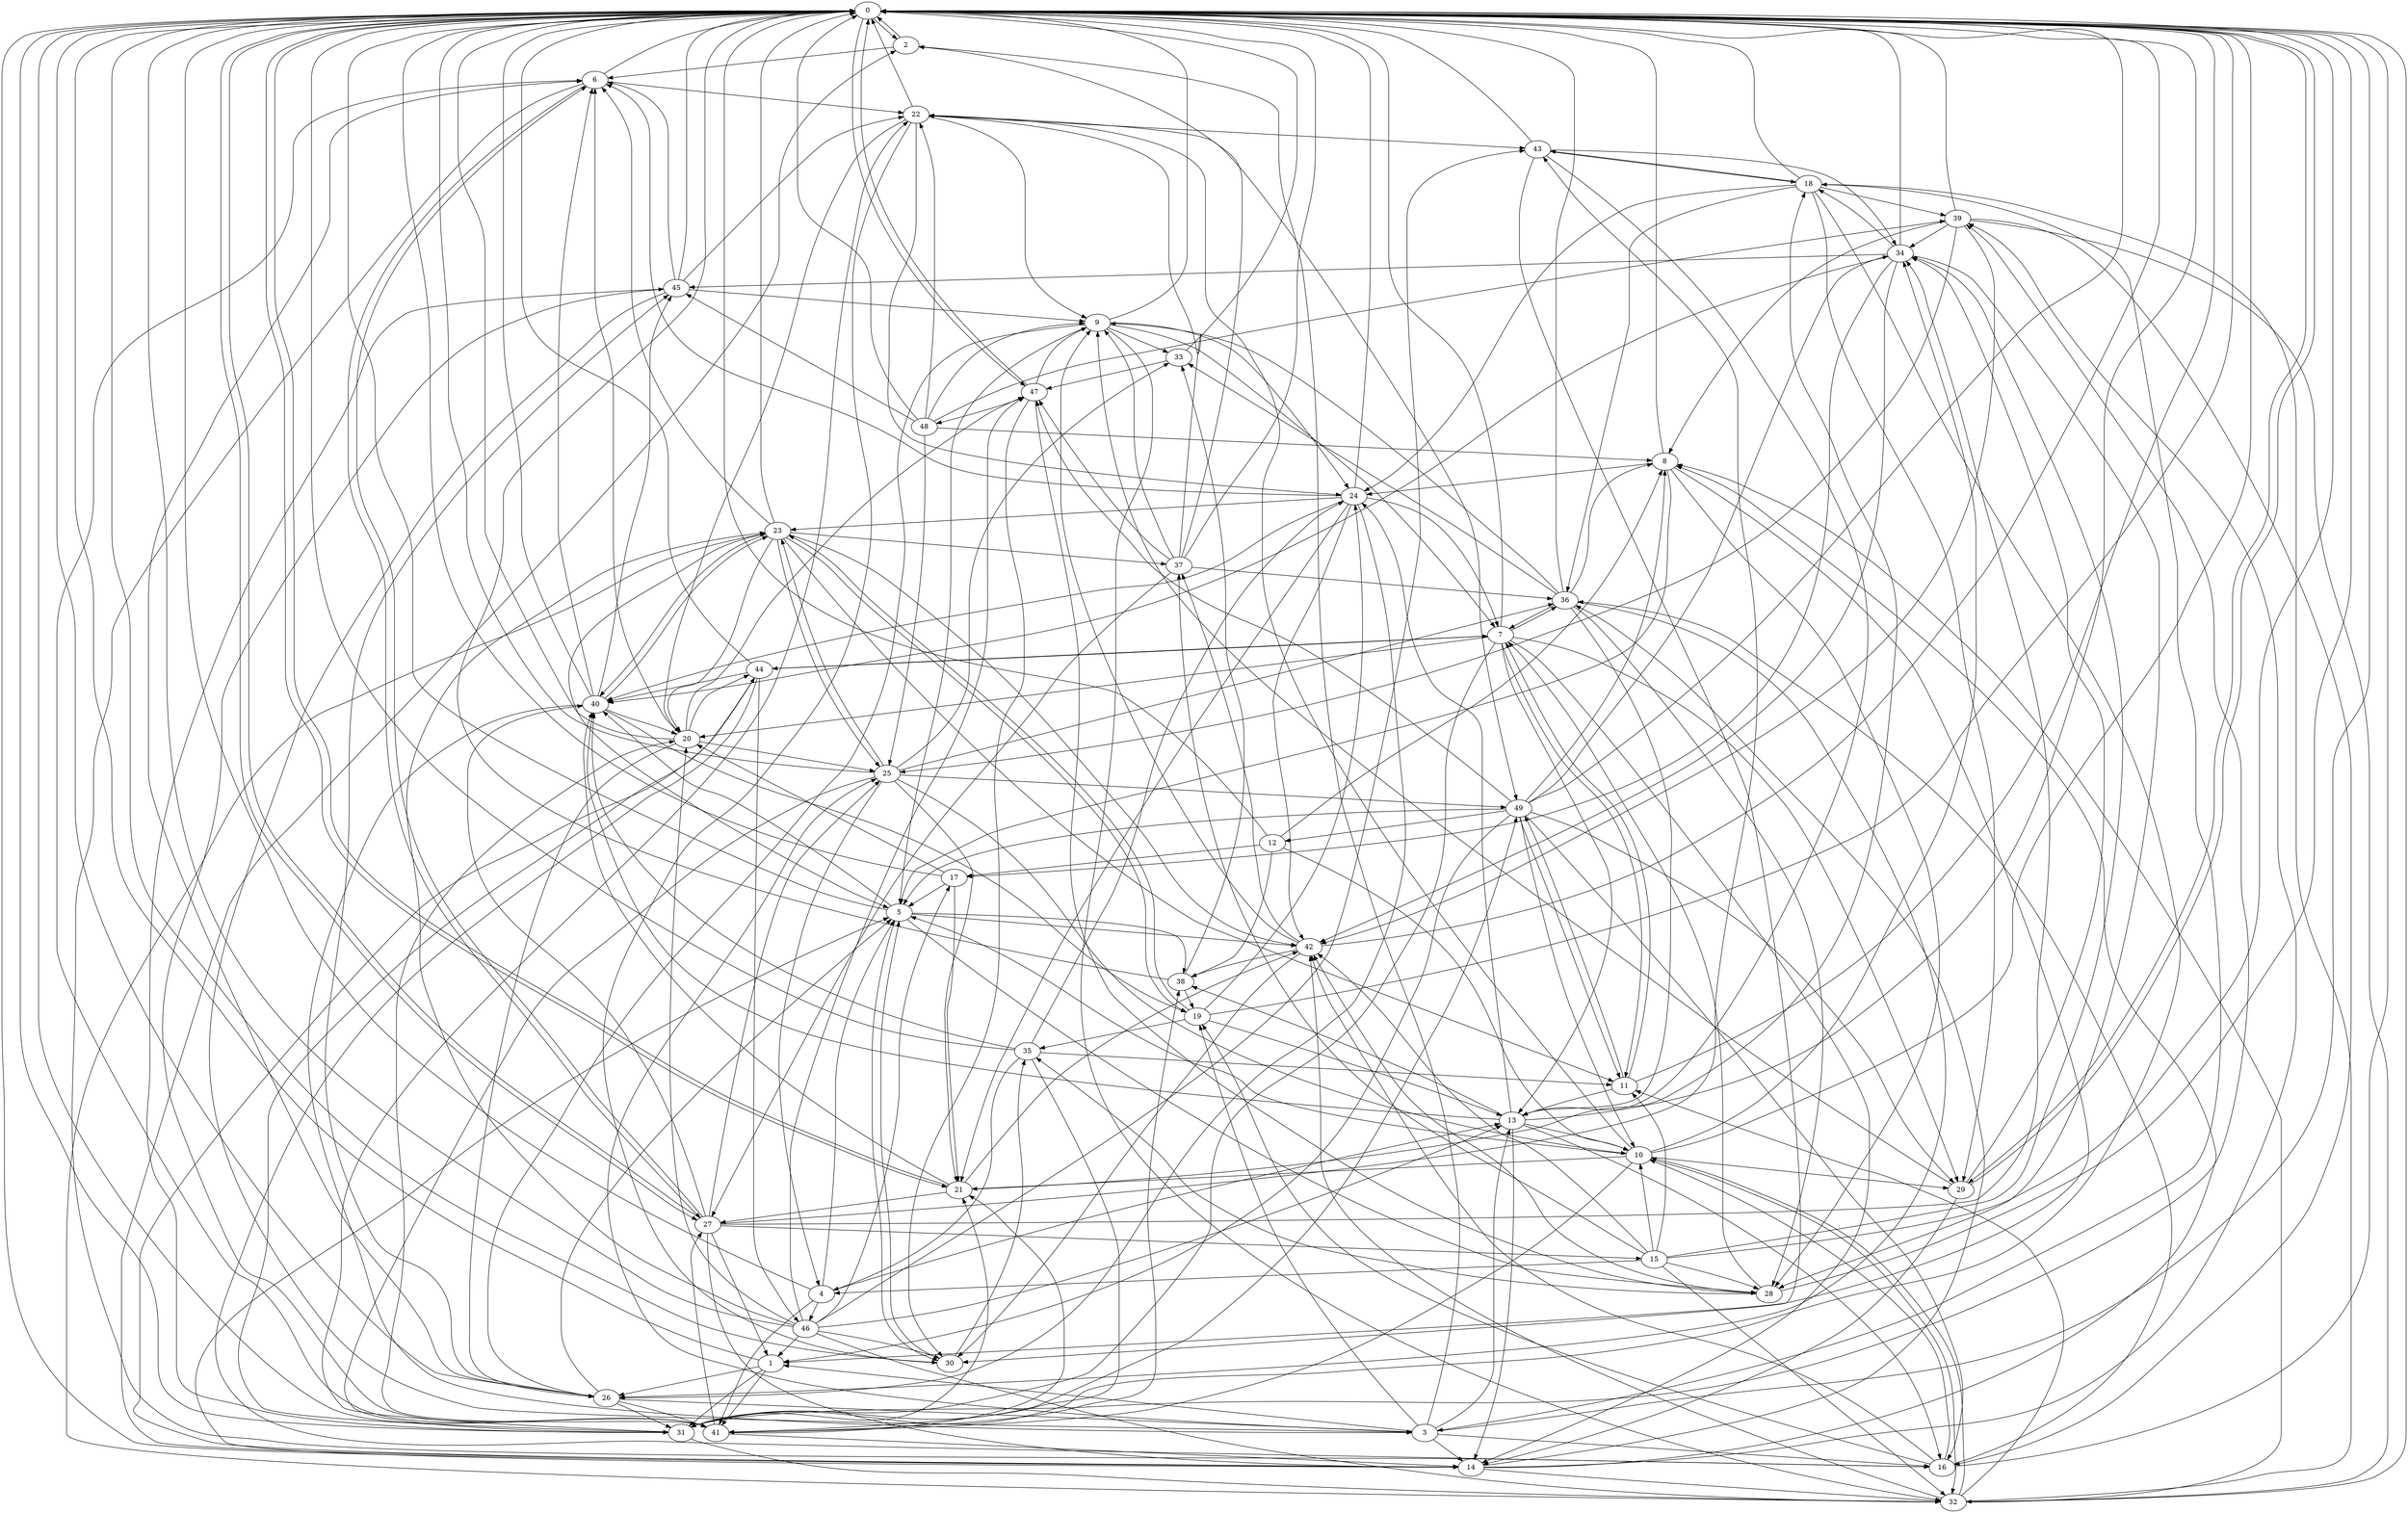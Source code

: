 strict digraph "" {
	0	 [component_delay=3];
	2	 [component_delay=3];
	0 -> 2	 [wire_delay=1];
	21	 [component_delay=3];
	0 -> 21	 [wire_delay=1];
	27	 [component_delay=3];
	0 -> 27	 [wire_delay=1];
	29	 [component_delay=3];
	0 -> 29	 [wire_delay=1];
	47	 [component_delay=3];
	0 -> 47	 [wire_delay=1];
	1	 [component_delay=3];
	1 -> 0	 [wire_delay=1];
	26	 [component_delay=3];
	1 -> 26	 [wire_delay=1];
	31	 [component_delay=3];
	1 -> 31	 [wire_delay=1];
	41	 [component_delay=3];
	1 -> 41	 [wire_delay=1];
	2 -> 0	 [wire_delay=1];
	6	 [component_delay=3];
	2 -> 6	 [wire_delay=1];
	3	 [component_delay=3];
	3 -> 0	 [wire_delay=1];
	3 -> 1	 [wire_delay=1];
	3 -> 2	 [wire_delay=1];
	13	 [component_delay=3];
	3 -> 13	 [wire_delay=1];
	14	 [component_delay=3];
	3 -> 14	 [wire_delay=1];
	16	 [component_delay=3];
	3 -> 16	 [wire_delay=1];
	19	 [component_delay=3];
	3 -> 19	 [wire_delay=1];
	25	 [component_delay=3];
	3 -> 25	 [wire_delay=1];
	4	 [component_delay=3];
	4 -> 0	 [wire_delay=1];
	5	 [component_delay=3];
	4 -> 5	 [wire_delay=1];
	4 -> 13	 [wire_delay=1];
	4 -> 41	 [wire_delay=1];
	46	 [component_delay=3];
	4 -> 46	 [wire_delay=1];
	5 -> 0	 [wire_delay=1];
	28	 [component_delay=3];
	5 -> 28	 [wire_delay=1];
	30	 [component_delay=3];
	5 -> 30	 [wire_delay=1];
	38	 [component_delay=3];
	5 -> 38	 [wire_delay=1];
	40	 [component_delay=3];
	5 -> 40	 [wire_delay=1];
	42	 [component_delay=3];
	5 -> 42	 [wire_delay=1];
	6 -> 0	 [wire_delay=1];
	6 -> 16	 [wire_delay=1];
	22	 [component_delay=3];
	6 -> 22	 [wire_delay=1];
	6 -> 27	 [wire_delay=1];
	7	 [component_delay=3];
	7 -> 0	 [wire_delay=1];
	11	 [component_delay=3];
	7 -> 11	 [wire_delay=1];
	7 -> 13	 [wire_delay=1];
	7 -> 14	 [wire_delay=1];
	20	 [component_delay=3];
	7 -> 20	 [wire_delay=1];
	7 -> 29	 [wire_delay=1];
	7 -> 31	 [wire_delay=1];
	36	 [component_delay=3];
	7 -> 36	 [wire_delay=1];
	44	 [component_delay=3];
	7 -> 44	 [wire_delay=1];
	8	 [component_delay=3];
	8 -> 0	 [wire_delay=1];
	8 -> 1	 [wire_delay=1];
	8 -> 5	 [wire_delay=1];
	24	 [component_delay=3];
	8 -> 24	 [wire_delay=1];
	8 -> 28	 [wire_delay=1];
	9	 [component_delay=3];
	9 -> 0	 [wire_delay=1];
	9 -> 5	 [wire_delay=1];
	9 -> 7	 [wire_delay=1];
	9 -> 24	 [wire_delay=1];
	9 -> 26	 [wire_delay=1];
	32	 [component_delay=3];
	9 -> 32	 [wire_delay=1];
	33	 [component_delay=3];
	9 -> 33	 [wire_delay=1];
	10	 [component_delay=3];
	10 -> 0	 [wire_delay=1];
	10 -> 5	 [wire_delay=1];
	10 -> 21	 [wire_delay=1];
	10 -> 22	 [wire_delay=1];
	10 -> 29	 [wire_delay=1];
	10 -> 32	 [wire_delay=1];
	34	 [component_delay=3];
	10 -> 34	 [wire_delay=1];
	10 -> 41	 [wire_delay=1];
	11 -> 0	 [wire_delay=1];
	11 -> 7	 [wire_delay=1];
	11 -> 13	 [wire_delay=1];
	49	 [component_delay=3];
	11 -> 49	 [wire_delay=1];
	12	 [component_delay=3];
	12 -> 0	 [wire_delay=1];
	12 -> 8	 [wire_delay=1];
	12 -> 10	 [wire_delay=1];
	17	 [component_delay=3];
	12 -> 17	 [wire_delay=1];
	12 -> 38	 [wire_delay=1];
	13 -> 0	 [wire_delay=1];
	13 -> 10	 [wire_delay=1];
	13 -> 14	 [wire_delay=1];
	13 -> 16	 [wire_delay=1];
	13 -> 24	 [wire_delay=1];
	13 -> 38	 [wire_delay=1];
	13 -> 40	 [wire_delay=1];
	14 -> 0	 [wire_delay=1];
	14 -> 2	 [wire_delay=1];
	14 -> 5	 [wire_delay=1];
	14 -> 8	 [wire_delay=1];
	14 -> 32	 [wire_delay=1];
	14 -> 36	 [wire_delay=1];
	39	 [component_delay=3];
	14 -> 39	 [wire_delay=1];
	14 -> 44	 [wire_delay=1];
	15	 [component_delay=3];
	15 -> 0	 [wire_delay=1];
	15 -> 4	 [wire_delay=1];
	15 -> 10	 [wire_delay=1];
	15 -> 11	 [wire_delay=1];
	15 -> 28	 [wire_delay=1];
	15 -> 32	 [wire_delay=1];
	15 -> 34	 [wire_delay=1];
	37	 [component_delay=3];
	15 -> 37	 [wire_delay=1];
	15 -> 42	 [wire_delay=1];
	16 -> 0	 [wire_delay=1];
	16 -> 10	 [wire_delay=1];
	16 -> 19	 [wire_delay=1];
	16 -> 36	 [wire_delay=1];
	16 -> 42	 [wire_delay=1];
	17 -> 0	 [wire_delay=1];
	17 -> 5	 [wire_delay=1];
	17 -> 20	 [wire_delay=1];
	17 -> 21	 [wire_delay=1];
	18	 [component_delay=3];
	18 -> 0	 [wire_delay=1];
	18 -> 3	 [wire_delay=1];
	18 -> 24	 [wire_delay=1];
	18 -> 29	 [wire_delay=1];
	18 -> 31	 [wire_delay=1];
	18 -> 36	 [wire_delay=1];
	18 -> 39	 [wire_delay=1];
	43	 [component_delay=3];
	18 -> 43	 [wire_delay=1];
	19 -> 0	 [wire_delay=1];
	19 -> 13	 [wire_delay=1];
	23	 [component_delay=3];
	19 -> 23	 [wire_delay=1];
	19 -> 24	 [wire_delay=1];
	35	 [component_delay=3];
	19 -> 35	 [wire_delay=1];
	20 -> 0	 [wire_delay=1];
	20 -> 6	 [wire_delay=1];
	20 -> 25	 [wire_delay=1];
	20 -> 26	 [wire_delay=1];
	20 -> 44	 [wire_delay=1];
	20 -> 47	 [wire_delay=1];
	21 -> 0	 [wire_delay=1];
	21 -> 18	 [wire_delay=1];
	21 -> 27	 [wire_delay=1];
	21 -> 40	 [wire_delay=1];
	21 -> 42	 [wire_delay=1];
	22 -> 0	 [wire_delay=1];
	22 -> 9	 [wire_delay=1];
	22 -> 20	 [wire_delay=1];
	22 -> 24	 [wire_delay=1];
	22 -> 30	 [wire_delay=1];
	22 -> 43	 [wire_delay=1];
	22 -> 49	 [wire_delay=1];
	23 -> 0	 [wire_delay=1];
	23 -> 5	 [wire_delay=1];
	23 -> 6	 [wire_delay=1];
	23 -> 11	 [wire_delay=1];
	23 -> 19	 [wire_delay=1];
	23 -> 20	 [wire_delay=1];
	23 -> 25	 [wire_delay=1];
	23 -> 37	 [wire_delay=1];
	23 -> 40	 [wire_delay=1];
	23 -> 42	 [wire_delay=1];
	24 -> 0	 [wire_delay=1];
	24 -> 6	 [wire_delay=1];
	24 -> 7	 [wire_delay=1];
	24 -> 21	 [wire_delay=1];
	24 -> 23	 [wire_delay=1];
	24 -> 26	 [wire_delay=1];
	24 -> 40	 [wire_delay=1];
	24 -> 42	 [wire_delay=1];
	25 -> 0	 [wire_delay=1];
	25 -> 4	 [wire_delay=1];
	25 -> 10	 [wire_delay=1];
	25 -> 21	 [wire_delay=1];
	25 -> 23	 [wire_delay=1];
	25 -> 31	 [wire_delay=1];
	25 -> 33	 [wire_delay=1];
	25 -> 36	 [wire_delay=1];
	25 -> 49	 [wire_delay=1];
	26 -> 0	 [wire_delay=1];
	26 -> 3	 [wire_delay=1];
	26 -> 5	 [wire_delay=1];
	26 -> 6	 [wire_delay=1];
	26 -> 31	 [wire_delay=1];
	26 -> 41	 [wire_delay=1];
	45	 [component_delay=3];
	26 -> 45	 [wire_delay=1];
	27 -> 0	 [wire_delay=1];
	27 -> 1	 [wire_delay=1];
	27 -> 6	 [wire_delay=1];
	27 -> 14	 [wire_delay=1];
	27 -> 15	 [wire_delay=1];
	27 -> 25	 [wire_delay=1];
	27 -> 34	 [wire_delay=1];
	27 -> 40	 [wire_delay=1];
	27 -> 43	 [wire_delay=1];
	28 -> 0	 [wire_delay=1];
	28 -> 7	 [wire_delay=1];
	28 -> 35	 [wire_delay=1];
	28 -> 42	 [wire_delay=1];
	29 -> 0	 [wire_delay=1];
	29 -> 9	 [wire_delay=1];
	29 -> 14	 [wire_delay=1];
	29 -> 34	 [wire_delay=1];
	30 -> 0	 [wire_delay=1];
	30 -> 5	 [wire_delay=1];
	30 -> 35	 [wire_delay=1];
	31 -> 0	 [wire_delay=1];
	31 -> 21	 [wire_delay=1];
	31 -> 22	 [wire_delay=1];
	31 -> 32	 [wire_delay=1];
	31 -> 39	 [wire_delay=1];
	31 -> 45	 [wire_delay=1];
	31 -> 49	 [wire_delay=1];
	32 -> 0	 [wire_delay=1];
	32 -> 8	 [wire_delay=1];
	32 -> 10	 [wire_delay=1];
	32 -> 11	 [wire_delay=1];
	32 -> 18	 [wire_delay=1];
	32 -> 23	 [wire_delay=1];
	32 -> 42	 [wire_delay=1];
	33 -> 0	 [wire_delay=1];
	33 -> 47	 [wire_delay=1];
	34 -> 0	 [wire_delay=1];
	34 -> 17	 [wire_delay=1];
	34 -> 18	 [wire_delay=1];
	34 -> 28	 [wire_delay=1];
	34 -> 40	 [wire_delay=1];
	34 -> 42	 [wire_delay=1];
	34 -> 45	 [wire_delay=1];
	35 -> 0	 [wire_delay=1];
	35 -> 4	 [wire_delay=1];
	35 -> 11	 [wire_delay=1];
	35 -> 24	 [wire_delay=1];
	35 -> 40	 [wire_delay=1];
	35 -> 41	 [wire_delay=1];
	36 -> 0	 [wire_delay=1];
	36 -> 7	 [wire_delay=1];
	36 -> 8	 [wire_delay=1];
	36 -> 9	 [wire_delay=1];
	36 -> 13	 [wire_delay=1];
	36 -> 26	 [wire_delay=1];
	36 -> 28	 [wire_delay=1];
	36 -> 33	 [wire_delay=1];
	37 -> 0	 [wire_delay=1];
	37 -> 2	 [wire_delay=1];
	37 -> 9	 [wire_delay=1];
	37 -> 22	 [wire_delay=1];
	37 -> 27	 [wire_delay=1];
	37 -> 36	 [wire_delay=1];
	37 -> 47	 [wire_delay=1];
	38 -> 0	 [wire_delay=1];
	38 -> 19	 [wire_delay=1];
	38 -> 33	 [wire_delay=1];
	39 -> 0	 [wire_delay=1];
	39 -> 8	 [wire_delay=1];
	39 -> 16	 [wire_delay=1];
	39 -> 25	 [wire_delay=1];
	39 -> 32	 [wire_delay=1];
	39 -> 34	 [wire_delay=1];
	39 -> 42	 [wire_delay=1];
	40 -> 0	 [wire_delay=1];
	40 -> 3	 [wire_delay=1];
	40 -> 6	 [wire_delay=1];
	40 -> 19	 [wire_delay=1];
	40 -> 20	 [wire_delay=1];
	40 -> 23	 [wire_delay=1];
	40 -> 45	 [wire_delay=1];
	41 -> 0	 [wire_delay=1];
	41 -> 6	 [wire_delay=1];
	41 -> 14	 [wire_delay=1];
	41 -> 20	 [wire_delay=1];
	41 -> 21	 [wire_delay=1];
	41 -> 27	 [wire_delay=1];
	41 -> 38	 [wire_delay=1];
	42 -> 0	 [wire_delay=1];
	42 -> 9	 [wire_delay=1];
	42 -> 30	 [wire_delay=1];
	42 -> 37	 [wire_delay=1];
	42 -> 38	 [wire_delay=1];
	43 -> 0	 [wire_delay=1];
	43 -> 13	 [wire_delay=1];
	43 -> 18	 [wire_delay=1];
	43 -> 30	 [wire_delay=1];
	43 -> 34	 [wire_delay=1];
	44 -> 0	 [wire_delay=1];
	44 -> 7	 [wire_delay=1];
	44 -> 16	 [wire_delay=1];
	44 -> 31	 [wire_delay=1];
	44 -> 40	 [wire_delay=1];
	44 -> 46	 [wire_delay=1];
	45 -> 0	 [wire_delay=1];
	45 -> 3	 [wire_delay=1];
	45 -> 6	 [wire_delay=1];
	45 -> 9	 [wire_delay=1];
	45 -> 22	 [wire_delay=1];
	45 -> 41	 [wire_delay=1];
	46 -> 0	 [wire_delay=1];
	46 -> 1	 [wire_delay=1];
	46 -> 13	 [wire_delay=1];
	46 -> 17	 [wire_delay=1];
	46 -> 20	 [wire_delay=1];
	46 -> 23	 [wire_delay=1];
	46 -> 30	 [wire_delay=1];
	46 -> 32	 [wire_delay=1];
	46 -> 43	 [wire_delay=1];
	46 -> 47	 [wire_delay=1];
	47 -> 0	 [wire_delay=1];
	47 -> 9	 [wire_delay=1];
	47 -> 28	 [wire_delay=1];
	47 -> 30	 [wire_delay=1];
	48	 [component_delay=3];
	47 -> 48	 [wire_delay=1];
	48 -> 0	 [wire_delay=1];
	48 -> 8	 [wire_delay=1];
	48 -> 9	 [wire_delay=1];
	48 -> 22	 [wire_delay=1];
	48 -> 25	 [wire_delay=1];
	48 -> 39	 [wire_delay=1];
	48 -> 45	 [wire_delay=1];
	49 -> 0	 [wire_delay=1];
	49 -> 1	 [wire_delay=1];
	49 -> 5	 [wire_delay=1];
	49 -> 8	 [wire_delay=1];
	49 -> 10	 [wire_delay=1];
	49 -> 11	 [wire_delay=1];
	49 -> 12	 [wire_delay=1];
	49 -> 16	 [wire_delay=1];
	49 -> 29	 [wire_delay=1];
	49 -> 34	 [wire_delay=1];
	49 -> 47	 [wire_delay=1];
}
